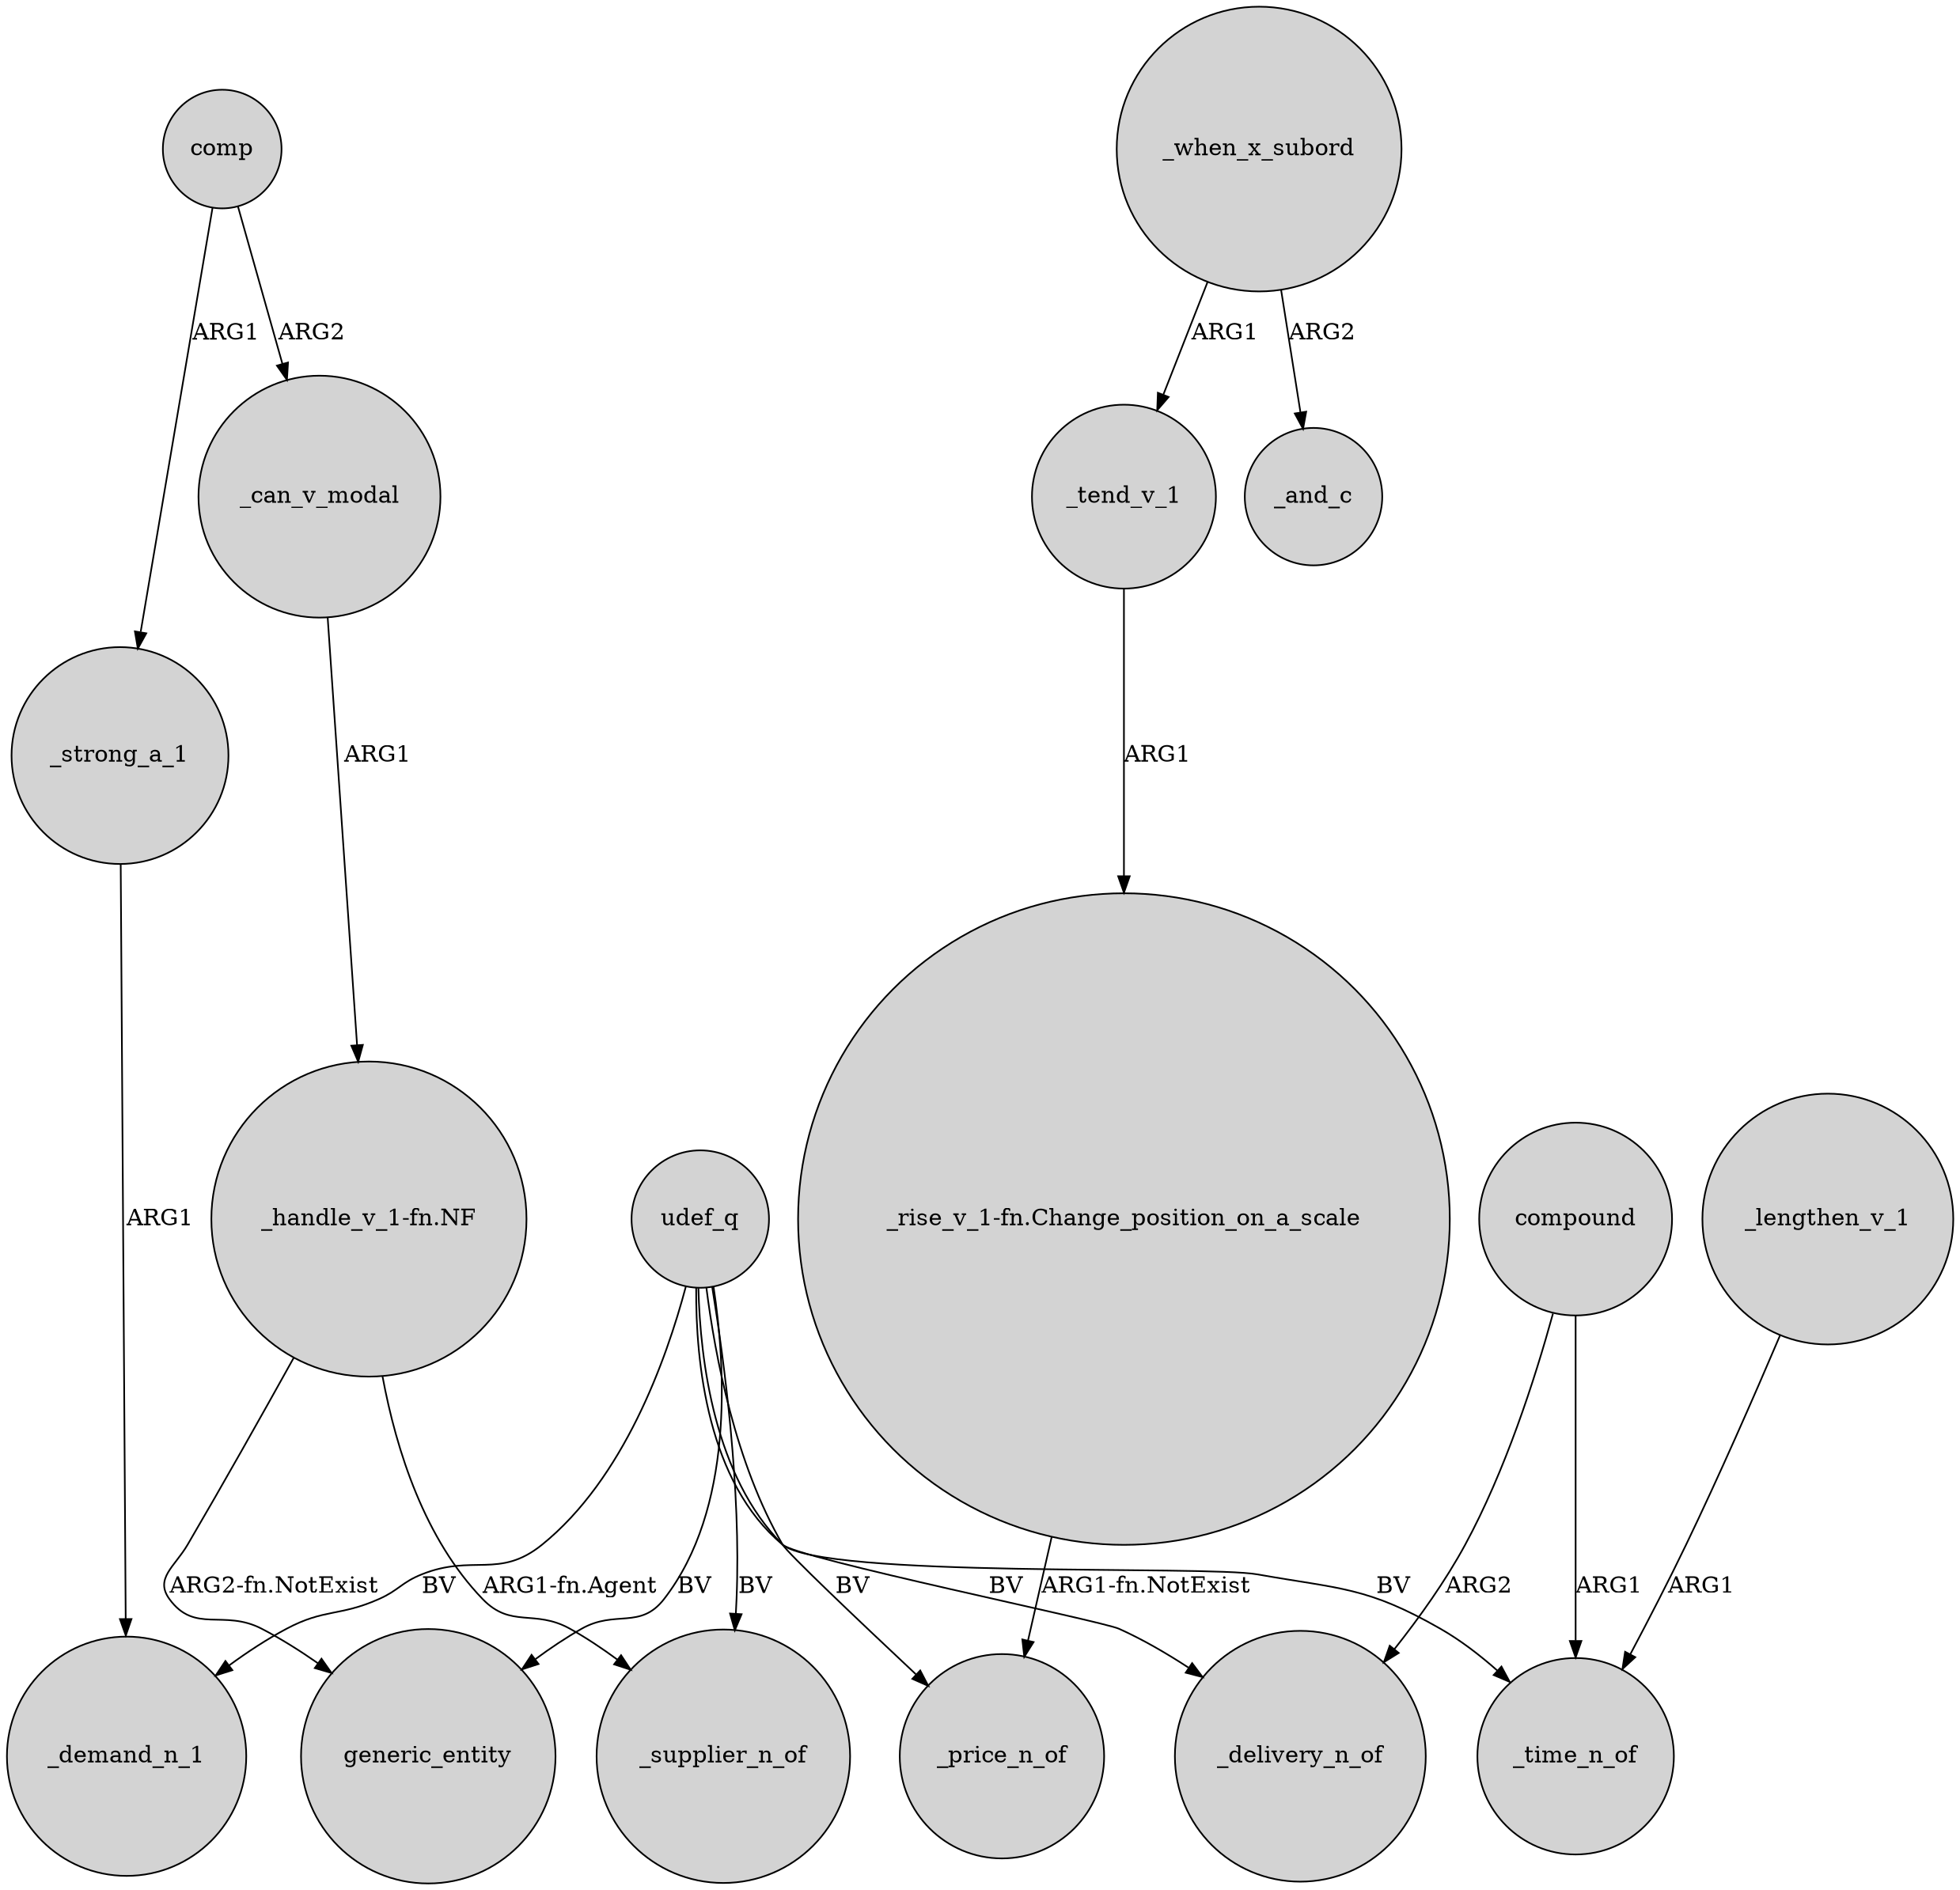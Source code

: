 digraph {
	node [shape=circle style=filled]
	udef_q -> generic_entity [label=BV]
	compound -> _time_n_of [label=ARG1]
	udef_q -> _price_n_of [label=BV]
	udef_q -> _delivery_n_of [label=BV]
	_when_x_subord -> _tend_v_1 [label=ARG1]
	comp -> _can_v_modal [label=ARG2]
	"_handle_v_1-fn.NF" -> generic_entity [label="ARG2-fn.NotExist"]
	"_handle_v_1-fn.NF" -> _supplier_n_of [label="ARG1-fn.Agent"]
	_lengthen_v_1 -> _time_n_of [label=ARG1]
	_strong_a_1 -> _demand_n_1 [label=ARG1]
	comp -> _strong_a_1 [label=ARG1]
	_can_v_modal -> "_handle_v_1-fn.NF" [label=ARG1]
	compound -> _delivery_n_of [label=ARG2]
	_when_x_subord -> _and_c [label=ARG2]
	udef_q -> _demand_n_1 [label=BV]
	udef_q -> _time_n_of [label=BV]
	"_rise_v_1-fn.Change_position_on_a_scale" -> _price_n_of [label="ARG1-fn.NotExist"]
	udef_q -> _supplier_n_of [label=BV]
	_tend_v_1 -> "_rise_v_1-fn.Change_position_on_a_scale" [label=ARG1]
}
